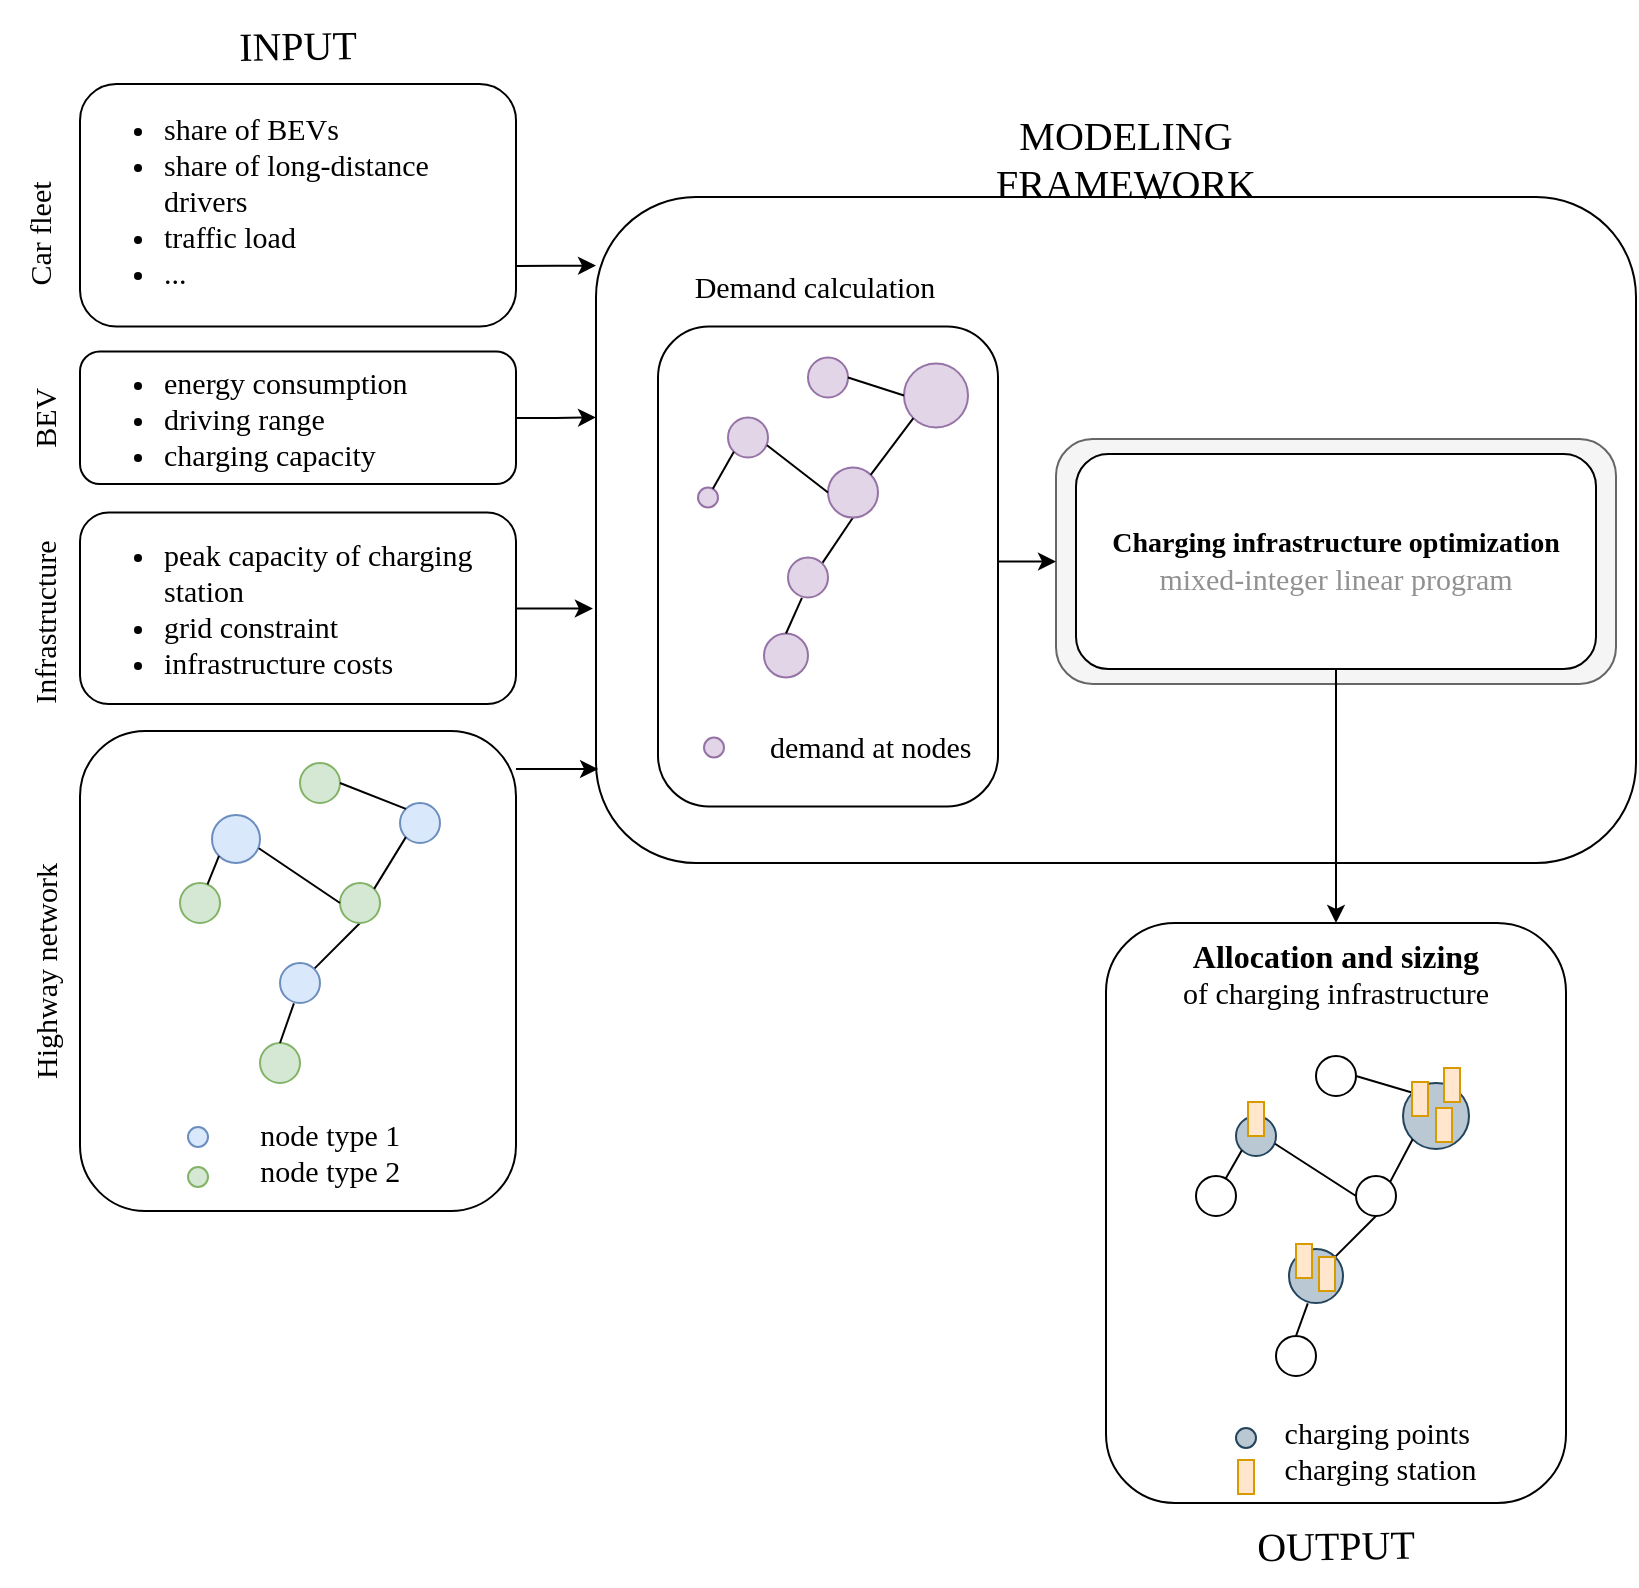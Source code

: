 <mxfile version="16.5.3" type="device"><diagram id="sQ2dr98Qm-r1vuddzboo" name="Page-1"><mxGraphModel dx="4063" dy="2454" grid="1" gridSize="10" guides="1" tooltips="1" connect="1" arrows="1" fold="1" page="1" pageScale="2" pageWidth="827" pageHeight="1169" math="0" shadow="0"><root><mxCell id="0"/><mxCell id="1" parent="0"/><mxCell id="WMmFLRpyxT3N2E_b4kke-32" value="" style="rounded=1;whiteSpace=wrap;html=1;shadow=0;glass=0;sketch=0;fontFamily=Tahoma;fontSize=13;verticalAlign=top;" parent="1" vertex="1"><mxGeometry x="380" y="136.5" width="520" height="333" as="geometry"/></mxCell><mxCell id="WMmFLRpyxT3N2E_b4kke-63" value="" style="rounded=1;whiteSpace=wrap;html=1;shadow=0;glass=0;sketch=0;fontFamily=Tahoma;fontSize=12;fillColor=#f5f5f5;fontColor=#333333;strokeColor=#666666;" parent="1" vertex="1"><mxGeometry x="610" y="257.5" width="280" height="122.5" as="geometry"/></mxCell><mxCell id="WMmFLRpyxT3N2E_b4kke-97" style="edgeStyle=orthogonalEdgeStyle;rounded=0;orthogonalLoop=1;jettySize=auto;html=1;entryX=0;entryY=0.331;entryDx=0;entryDy=0;entryPerimeter=0;fontFamily=Tahoma;fontSize=20;fontColor=#919191;" parent="1" source="WMmFLRpyxT3N2E_b4kke-2" target="WMmFLRpyxT3N2E_b4kke-32" edge="1"><mxGeometry relative="1" as="geometry"/></mxCell><mxCell id="WMmFLRpyxT3N2E_b4kke-2" value="&lt;ul style=&quot;font-size: 15px;&quot;&gt;&lt;li style=&quot;font-size: 15px;&quot;&gt;energy consumption &lt;/li&gt;&lt;li style=&quot;font-size: 15px;&quot;&gt;driving range&lt;/li&gt;&lt;li style=&quot;font-size: 15px;&quot;&gt;charging capacity&lt;br style=&quot;font-size: 15px;&quot;&gt;&lt;/li&gt;&lt;/ul&gt;" style="rounded=1;whiteSpace=wrap;html=1;align=left;verticalAlign=middle;fontFamily=Tahoma;fontSize=15;" parent="1" vertex="1"><mxGeometry x="122" y="213.75" width="218" height="66.25" as="geometry"/></mxCell><mxCell id="WMmFLRpyxT3N2E_b4kke-96" style="edgeStyle=orthogonalEdgeStyle;rounded=0;orthogonalLoop=1;jettySize=auto;html=1;exitX=1;exitY=0.75;exitDx=0;exitDy=0;entryX=0;entryY=0.103;entryDx=0;entryDy=0;entryPerimeter=0;fontFamily=Tahoma;fontSize=20;fontColor=#919191;" parent="1" source="WMmFLRpyxT3N2E_b4kke-1" target="WMmFLRpyxT3N2E_b4kke-32" edge="1"><mxGeometry relative="1" as="geometry"/></mxCell><mxCell id="WMmFLRpyxT3N2E_b4kke-1" value="&lt;br style=&quot;font-size: 15px;&quot;&gt;&lt;ul style=&quot;font-size: 15px;&quot;&gt;&lt;li style=&quot;font-size: 15px;&quot;&gt;share of BEVs &lt;br style=&quot;font-size: 15px;&quot;&gt;&lt;/li&gt;&lt;li style=&quot;font-size: 15px;&quot;&gt;share of long-distance drivers&lt;/li&gt;&lt;li style=&quot;font-size: 15px;&quot;&gt;traffic load&lt;br style=&quot;font-size: 15px;&quot;&gt;&lt;/li&gt;&lt;li style=&quot;font-size: 15px;&quot;&gt;...&lt;br style=&quot;font-size: 15px;&quot;&gt;&lt;/li&gt;&lt;/ul&gt;" style="rounded=1;whiteSpace=wrap;html=1;align=left;verticalAlign=bottom;fontFamily=Tahoma;fontSize=15;" parent="1" vertex="1"><mxGeometry x="122" y="80" width="218" height="121.25" as="geometry"/></mxCell><mxCell id="WMmFLRpyxT3N2E_b4kke-98" style="edgeStyle=orthogonalEdgeStyle;rounded=0;orthogonalLoop=1;jettySize=auto;html=1;entryX=-0.003;entryY=0.618;entryDx=0;entryDy=0;entryPerimeter=0;fontFamily=Tahoma;fontSize=20;fontColor=#919191;" parent="1" source="WMmFLRpyxT3N2E_b4kke-3" target="WMmFLRpyxT3N2E_b4kke-32" edge="1"><mxGeometry relative="1" as="geometry"/></mxCell><mxCell id="WMmFLRpyxT3N2E_b4kke-3" value="&lt;ul style=&quot;font-size: 15px;&quot;&gt;&lt;li style=&quot;font-size: 15px;&quot;&gt;peak capacity of charging station &lt;br style=&quot;font-size: 15px;&quot;&gt;&lt;/li&gt;&lt;li style=&quot;font-size: 15px;&quot;&gt;grid constraint&lt;br style=&quot;font-size: 15px;&quot;&gt;&lt;/li&gt;&lt;li style=&quot;font-size: 15px;&quot;&gt;infrastructure costs&lt;br style=&quot;font-size: 15px;&quot;&gt;&lt;/li&gt;&lt;/ul&gt;" style="rounded=1;whiteSpace=wrap;html=1;align=left;verticalAlign=middle;fontFamily=Tahoma;fontSize=15;" parent="1" vertex="1"><mxGeometry x="122" y="294.25" width="218" height="95.75" as="geometry"/></mxCell><mxCell id="WMmFLRpyxT3N2E_b4kke-99" style="edgeStyle=orthogonalEdgeStyle;rounded=0;orthogonalLoop=1;jettySize=auto;html=1;entryX=0.002;entryY=0.859;entryDx=0;entryDy=0;entryPerimeter=0;fontFamily=Tahoma;fontSize=20;fontColor=#919191;" parent="1" source="WMmFLRpyxT3N2E_b4kke-4" target="WMmFLRpyxT3N2E_b4kke-32" edge="1"><mxGeometry relative="1" as="geometry"><Array as="points"><mxPoint x="360" y="423"/></Array></mxGeometry></mxCell><mxCell id="WMmFLRpyxT3N2E_b4kke-4" value="&lt;div style=&quot;font-size: 15px&quot; align=&quot;right&quot;&gt;&lt;font style=&quot;font-size: 15px&quot;&gt;&lt;br&gt;&lt;/font&gt;&lt;/div&gt;&lt;div style=&quot;font-size: 15px&quot; align=&quot;right&quot;&gt;&lt;font style=&quot;font-size: 15px&quot;&gt;&lt;br&gt;&lt;/font&gt;&lt;/div&gt;&lt;div style=&quot;font-size: 15px&quot; align=&quot;right&quot;&gt;&lt;font style=&quot;font-size: 15px&quot;&gt;&lt;br&gt;&lt;/font&gt;&lt;/div&gt;&lt;div style=&quot;font-size: 15px&quot; align=&quot;right&quot;&gt;&lt;font style=&quot;font-size: 15px&quot;&gt;&lt;br&gt;&lt;/font&gt;&lt;/div&gt;&lt;div style=&quot;font-size: 15px&quot; align=&quot;right&quot;&gt;&lt;font style=&quot;font-size: 15px&quot;&gt;&lt;br&gt;&lt;/font&gt;&lt;/div&gt;&lt;div style=&quot;font-size: 15px&quot; align=&quot;right&quot;&gt;&lt;font style=&quot;font-size: 15px&quot;&gt;&lt;br&gt;&lt;/font&gt;&lt;/div&gt;&lt;div style=&quot;font-size: 15px&quot; align=&quot;right&quot;&gt;&lt;font style=&quot;font-size: 15px&quot;&gt;&lt;br&gt;&lt;/font&gt;&lt;/div&gt;&lt;div style=&quot;font-size: 15px&quot; align=&quot;right&quot;&gt;&lt;font style=&quot;font-size: 15px&quot;&gt;&lt;br&gt;&lt;/font&gt;&lt;/div&gt;&lt;div style=&quot;font-size: 15px&quot; align=&quot;right&quot;&gt;&lt;font style=&quot;font-size: 15px&quot;&gt;&lt;br&gt;&lt;/font&gt;&lt;/div&gt;&lt;div style=&quot;font-size: 15px&quot; align=&quot;right&quot;&gt;&lt;font style=&quot;font-size: 15px&quot;&gt;&lt;br&gt;&lt;/font&gt;&lt;/div&gt;&lt;div style=&quot;font-size: 15px&quot;&gt;&lt;font style=&quot;font-size: 15px&quot;&gt;&lt;br&gt;&lt;/font&gt;&lt;/div&gt;&lt;div style=&quot;font-size: 15px&quot; align=&quot;left&quot;&gt;&lt;font style=&quot;font-size: 15px&quot; face=&quot;Tahoma&quot;&gt;node type 1 &amp;nbsp; &amp;nbsp; &amp;nbsp; &amp;nbsp; &amp;nbsp;&amp;nbsp;&amp;nbsp; &lt;br&gt;&lt;/font&gt;&lt;/div&gt;&lt;div style=&quot;font-size: 15px&quot; align=&quot;left&quot;&gt;&lt;font style=&quot;font-size: 15px&quot; face=&quot;Tahoma&quot;&gt;node type 2&amp;nbsp;&lt;/font&gt;&lt;font style=&quot;font-size: 15px&quot; face=&quot;Tahoma&quot;&gt; &lt;/font&gt;&lt;font style=&quot;font-size: 15px&quot; face=&quot;Tahoma&quot;&gt;&amp;nbsp; &amp;nbsp; &lt;/font&gt;&lt;font style=&quot;font-size: 15px&quot;&gt;&amp;nbsp; &amp;nbsp;&amp;nbsp; &amp;nbsp;&amp;nbsp;&amp;nbsp; &lt;br&gt;&lt;/font&gt;&lt;/div&gt;&lt;div style=&quot;font-size: 15px&quot; align=&quot;right&quot;&gt;&lt;font style=&quot;font-size: 15px&quot;&gt;&lt;br&gt;&lt;/font&gt;&lt;/div&gt;" style="rounded=1;whiteSpace=wrap;html=1;align=right;verticalAlign=middle;" parent="1" vertex="1"><mxGeometry x="122" y="403.5" width="218" height="240" as="geometry"/></mxCell><mxCell id="WMmFLRpyxT3N2E_b4kke-5" value="" style="ellipse;whiteSpace=wrap;html=1;aspect=fixed;fontFamily=Garamond;fontSize=14;fillColor=#d5e8d4;strokeColor=#82b366;" parent="1" vertex="1"><mxGeometry x="212" y="559.5" width="20" height="20" as="geometry"/></mxCell><mxCell id="WMmFLRpyxT3N2E_b4kke-6" value="" style="endArrow=none;html=1;rounded=0;fontFamily=Garamond;fontSize=14;entryX=0.5;entryY=1;entryDx=0;entryDy=0;exitX=1;exitY=0;exitDx=0;exitDy=0;" parent="1" source="WMmFLRpyxT3N2E_b4kke-21" target="WMmFLRpyxT3N2E_b4kke-8" edge="1"><mxGeometry width="50" height="50" relative="1" as="geometry"><mxPoint x="242" y="519.5" as="sourcePoint"/><mxPoint x="252" y="499.5" as="targetPoint"/></mxGeometry></mxCell><mxCell id="WMmFLRpyxT3N2E_b4kke-8" value="" style="ellipse;whiteSpace=wrap;html=1;aspect=fixed;fontFamily=Garamond;fontSize=14;fillColor=#d5e8d4;strokeColor=#82b366;" parent="1" vertex="1"><mxGeometry x="252" y="479.5" width="20" height="20" as="geometry"/></mxCell><mxCell id="WMmFLRpyxT3N2E_b4kke-9" value="" style="ellipse;whiteSpace=wrap;html=1;aspect=fixed;fontFamily=Garamond;fontSize=14;fillColor=#d5e8d4;strokeColor=#82b366;" parent="1" vertex="1"><mxGeometry x="172" y="479.5" width="20" height="20" as="geometry"/></mxCell><mxCell id="WMmFLRpyxT3N2E_b4kke-10" value="" style="ellipse;whiteSpace=wrap;html=1;aspect=fixed;fontFamily=Garamond;fontSize=14;fillColor=#dae8fc;strokeColor=#6c8ebf;" parent="1" vertex="1"><mxGeometry x="282" y="439.5" width="20" height="20" as="geometry"/></mxCell><mxCell id="WMmFLRpyxT3N2E_b4kke-11" value="" style="ellipse;whiteSpace=wrap;html=1;aspect=fixed;fontFamily=Garamond;fontSize=14;fillColor=#d5e8d4;strokeColor=#82b366;" parent="1" vertex="1"><mxGeometry x="232" y="419.5" width="20" height="20" as="geometry"/></mxCell><mxCell id="WMmFLRpyxT3N2E_b4kke-12" value="" style="ellipse;whiteSpace=wrap;html=1;aspect=fixed;fontFamily=Garamond;fontSize=14;fillColor=#dae8fc;strokeColor=#6c8ebf;" parent="1" vertex="1"><mxGeometry x="188" y="445.5" width="24" height="24" as="geometry"/></mxCell><mxCell id="WMmFLRpyxT3N2E_b4kke-13" value="" style="endArrow=none;html=1;rounded=0;fontFamily=Garamond;fontSize=14;entryX=0;entryY=1;entryDx=0;entryDy=0;" parent="1" source="WMmFLRpyxT3N2E_b4kke-9" target="WMmFLRpyxT3N2E_b4kke-12" edge="1"><mxGeometry width="50" height="50" relative="1" as="geometry"><mxPoint x="152" y="494.5" as="sourcePoint"/><mxPoint x="174" y="475.5" as="targetPoint"/></mxGeometry></mxCell><mxCell id="WMmFLRpyxT3N2E_b4kke-15" value="" style="endArrow=none;html=1;rounded=0;fontFamily=Garamond;fontSize=14;entryX=0;entryY=0.5;entryDx=0;entryDy=0;exitX=0.975;exitY=0.693;exitDx=0;exitDy=0;exitPerimeter=0;" parent="1" source="WMmFLRpyxT3N2E_b4kke-12" target="WMmFLRpyxT3N2E_b4kke-8" edge="1"><mxGeometry width="50" height="50" relative="1" as="geometry"><mxPoint x="182" y="469.5" as="sourcePoint"/><mxPoint x="232" y="419.5" as="targetPoint"/></mxGeometry></mxCell><mxCell id="WMmFLRpyxT3N2E_b4kke-17" value="" style="endArrow=none;html=1;rounded=0;fontFamily=Garamond;fontSize=14;exitX=1;exitY=0;exitDx=0;exitDy=0;entryX=0;entryY=1;entryDx=0;entryDy=0;" parent="1" source="WMmFLRpyxT3N2E_b4kke-8" target="WMmFLRpyxT3N2E_b4kke-10" edge="1"><mxGeometry width="50" height="50" relative="1" as="geometry"><mxPoint x="227" y="469.5" as="sourcePoint"/><mxPoint x="277" y="419.5" as="targetPoint"/></mxGeometry></mxCell><mxCell id="WMmFLRpyxT3N2E_b4kke-18" value="" style="endArrow=none;html=1;rounded=0;fontFamily=Garamond;fontSize=14;entryX=1;entryY=0.5;entryDx=0;entryDy=0;exitX=0;exitY=0;exitDx=0;exitDy=0;" parent="1" source="WMmFLRpyxT3N2E_b4kke-10" target="WMmFLRpyxT3N2E_b4kke-11" edge="1"><mxGeometry width="50" height="50" relative="1" as="geometry"><mxPoint x="172" y="469.5" as="sourcePoint"/><mxPoint x="222" y="419.5" as="targetPoint"/></mxGeometry></mxCell><mxCell id="WMmFLRpyxT3N2E_b4kke-21" value="" style="ellipse;whiteSpace=wrap;html=1;aspect=fixed;fontFamily=Garamond;fontSize=14;fillColor=#dae8fc;strokeColor=#6c8ebf;" parent="1" vertex="1"><mxGeometry x="222" y="519.5" width="20" height="20" as="geometry"/></mxCell><mxCell id="WMmFLRpyxT3N2E_b4kke-22" value="" style="endArrow=none;html=1;rounded=0;fontFamily=Garamond;fontSize=14;entryX=0.348;entryY=1.008;entryDx=0;entryDy=0;entryPerimeter=0;exitX=0.5;exitY=0;exitDx=0;exitDy=0;" parent="1" source="WMmFLRpyxT3N2E_b4kke-5" target="WMmFLRpyxT3N2E_b4kke-21" edge="1"><mxGeometry width="50" height="50" relative="1" as="geometry"><mxPoint x="242" y="519.5" as="sourcePoint"/><mxPoint x="292" y="469.5" as="targetPoint"/></mxGeometry></mxCell><mxCell id="WMmFLRpyxT3N2E_b4kke-24" value="" style="ellipse;whiteSpace=wrap;html=1;aspect=fixed;fontFamily=Garamond;fontSize=14;fillColor=#dae8fc;strokeColor=#6c8ebf;" parent="1" vertex="1"><mxGeometry x="176" y="601.5" width="10" height="10" as="geometry"/></mxCell><mxCell id="WMmFLRpyxT3N2E_b4kke-25" value="" style="ellipse;whiteSpace=wrap;html=1;aspect=fixed;fontFamily=Garamond;fontSize=14;fillColor=#d5e8d4;strokeColor=#82b366;" parent="1" vertex="1"><mxGeometry x="176" y="621.5" width="10" height="10" as="geometry"/></mxCell><mxCell id="WMmFLRpyxT3N2E_b4kke-26" value="&lt;font style=&quot;font-size: 15px&quot;&gt;Car fleet&lt;/font&gt;" style="rounded=1;whiteSpace=wrap;html=1;fontFamily=Tahoma;fontSize=14;strokeColor=none;rotation=-90;fillColor=none;" parent="1" vertex="1"><mxGeometry x="42" y="134.75" width="120" height="40" as="geometry"/></mxCell><mxCell id="WMmFLRpyxT3N2E_b4kke-27" value="&lt;font style=&quot;font-size: 15px&quot;&gt;BEV&lt;/font&gt;" style="rounded=1;whiteSpace=wrap;html=1;fontFamily=Tahoma;fontSize=13;strokeColor=none;rotation=-90;fillColor=none;" parent="1" vertex="1"><mxGeometry x="44" y="226.88" width="120" height="40" as="geometry"/></mxCell><mxCell id="WMmFLRpyxT3N2E_b4kke-28" value="&lt;font style=&quot;font-size: 15px&quot;&gt;Infrastructure&lt;/font&gt;" style="rounded=1;whiteSpace=wrap;html=1;fontFamily=Tahoma;fontSize=13;strokeColor=none;rotation=-90;fillColor=none;" parent="1" vertex="1"><mxGeometry x="44" y="329" width="120" height="40" as="geometry"/></mxCell><mxCell id="WMmFLRpyxT3N2E_b4kke-29" value="&lt;font style=&quot;font-size: 15px&quot;&gt;Highway network&lt;/font&gt;" style="rounded=1;whiteSpace=wrap;html=1;fontFamily=Tahoma;fontSize=13;strokeColor=none;rotation=-90;fillColor=none;" parent="1" vertex="1"><mxGeometry x="44" y="503.5" width="120" height="40" as="geometry"/></mxCell><mxCell id="WMmFLRpyxT3N2E_b4kke-82" style="edgeStyle=orthogonalEdgeStyle;rounded=0;orthogonalLoop=1;jettySize=auto;html=1;entryX=0;entryY=0.5;entryDx=0;entryDy=0;fontFamily=Tahoma;fontSize=20;fontColor=#919191;" parent="1" source="WMmFLRpyxT3N2E_b4kke-42" target="WMmFLRpyxT3N2E_b4kke-63" edge="1"><mxGeometry relative="1" as="geometry"><Array as="points"><mxPoint x="601" y="319.25"/></Array></mxGeometry></mxCell><mxCell id="WMmFLRpyxT3N2E_b4kke-42" value="&lt;div style=&quot;font-size: 15px&quot; align=&quot;right&quot;&gt;&lt;font style=&quot;font-size: 15px&quot;&gt;&lt;br&gt;&lt;/font&gt;&lt;/div&gt;&lt;div style=&quot;font-size: 15px&quot; align=&quot;right&quot;&gt;&lt;font style=&quot;font-size: 15px&quot;&gt;&lt;br&gt;&lt;/font&gt;&lt;/div&gt;&lt;div style=&quot;font-size: 15px&quot; align=&quot;right&quot;&gt;&lt;font style=&quot;font-size: 15px&quot;&gt;&lt;br&gt;&lt;/font&gt;&lt;/div&gt;&lt;div style=&quot;font-size: 15px&quot; align=&quot;right&quot;&gt;&lt;font style=&quot;font-size: 15px&quot;&gt;&lt;br&gt;&lt;/font&gt;&lt;/div&gt;&lt;div style=&quot;font-size: 15px&quot; align=&quot;right&quot;&gt;&lt;font style=&quot;font-size: 15px&quot;&gt;&lt;br&gt;&lt;/font&gt;&lt;/div&gt;&lt;div style=&quot;font-size: 15px&quot; align=&quot;right&quot;&gt;&lt;font style=&quot;font-size: 15px&quot;&gt;&lt;br&gt;&lt;/font&gt;&lt;/div&gt;&lt;div style=&quot;font-size: 15px&quot; align=&quot;right&quot;&gt;&lt;font style=&quot;font-size: 15px&quot;&gt;&lt;br&gt;&lt;/font&gt;&lt;/div&gt;&lt;div style=&quot;font-size: 15px&quot; align=&quot;right&quot;&gt;&lt;font style=&quot;font-size: 15px&quot;&gt;&lt;br&gt;&lt;/font&gt;&lt;/div&gt;&lt;div style=&quot;font-size: 15px&quot; align=&quot;right&quot;&gt;&lt;font style=&quot;font-size: 15px&quot;&gt;&lt;br&gt;&lt;/font&gt;&lt;/div&gt;&lt;div style=&quot;font-size: 15px&quot; align=&quot;right&quot;&gt;&lt;font style=&quot;font-size: 15px&quot;&gt;&lt;br&gt;&lt;/font&gt;&lt;/div&gt;&lt;div style=&quot;font-size: 15px&quot; align=&quot;right&quot;&gt;&lt;font style=&quot;font-size: 15px&quot;&gt;&lt;br&gt;&lt;/font&gt;&lt;/div&gt;&lt;div style=&quot;font-size: 15px&quot; align=&quot;right&quot;&gt;&lt;font style=&quot;font-size: 15px&quot;&gt;&lt;br&gt;&lt;/font&gt;&lt;/div&gt;&lt;div style=&quot;font-size: 15px&quot; align=&quot;right&quot;&gt;&lt;font style=&quot;font-size: 15px&quot; face=&quot;Tahoma&quot;&gt;&amp;nbsp; demand at nodes&amp;nbsp; &amp;nbsp; &lt;br&gt;&lt;/font&gt;&lt;/div&gt;&lt;div style=&quot;font-size: 15px&quot; align=&quot;right&quot;&gt;&lt;font style=&quot;font-size: 15px&quot; face=&quot;Tahoma&quot;&gt;&amp;nbsp;&lt;/font&gt;&lt;font style=&quot;font-size: 15px&quot;&gt;&amp;nbsp; &lt;br&gt;&lt;/font&gt;&lt;/div&gt;&lt;div style=&quot;font-size: 15px&quot; align=&quot;right&quot;&gt;&lt;font style=&quot;font-size: 15px&quot;&gt;&lt;br&gt;&lt;/font&gt;&lt;/div&gt;" style="rounded=1;whiteSpace=wrap;html=1;align=right;verticalAlign=middle;" parent="1" vertex="1"><mxGeometry x="411" y="201.25" width="170" height="240" as="geometry"/></mxCell><mxCell id="WMmFLRpyxT3N2E_b4kke-43" value="" style="ellipse;whiteSpace=wrap;html=1;aspect=fixed;fontFamily=Garamond;fontSize=14;fillColor=#e1d5e7;strokeColor=#9673a6;" parent="1" vertex="1"><mxGeometry x="464" y="354.75" width="22" height="22" as="geometry"/></mxCell><mxCell id="WMmFLRpyxT3N2E_b4kke-44" value="" style="endArrow=none;html=1;rounded=0;fontFamily=Garamond;fontSize=14;entryX=0.5;entryY=1;entryDx=0;entryDy=0;exitX=1;exitY=0;exitDx=0;exitDy=0;" parent="1" source="WMmFLRpyxT3N2E_b4kke-54" target="WMmFLRpyxT3N2E_b4kke-45" edge="1"><mxGeometry width="50" height="50" relative="1" as="geometry"><mxPoint x="496" y="316.75" as="sourcePoint"/><mxPoint x="506" y="296.75" as="targetPoint"/></mxGeometry></mxCell><mxCell id="WMmFLRpyxT3N2E_b4kke-45" value="" style="ellipse;whiteSpace=wrap;html=1;aspect=fixed;fontFamily=Garamond;fontSize=14;fillColor=#e1d5e7;strokeColor=#9673a6;" parent="1" vertex="1"><mxGeometry x="496" y="271.75" width="25" height="25" as="geometry"/></mxCell><mxCell id="WMmFLRpyxT3N2E_b4kke-46" value="" style="ellipse;whiteSpace=wrap;html=1;aspect=fixed;fontFamily=Garamond;fontSize=14;fillColor=#e1d5e7;strokeColor=#9673a6;" parent="1" vertex="1"><mxGeometry x="431" y="281.75" width="10" height="10" as="geometry"/></mxCell><mxCell id="WMmFLRpyxT3N2E_b4kke-47" value="" style="ellipse;whiteSpace=wrap;html=1;aspect=fixed;fontFamily=Garamond;fontSize=14;fillColor=#e1d5e7;strokeColor=#9673a6;" parent="1" vertex="1"><mxGeometry x="534" y="219.75" width="32" height="32" as="geometry"/></mxCell><mxCell id="WMmFLRpyxT3N2E_b4kke-48" value="" style="ellipse;whiteSpace=wrap;html=1;aspect=fixed;fontFamily=Garamond;fontSize=14;fillColor=#e1d5e7;strokeColor=#9673a6;" parent="1" vertex="1"><mxGeometry x="486" y="216.75" width="20" height="20" as="geometry"/></mxCell><mxCell id="WMmFLRpyxT3N2E_b4kke-49" value="" style="ellipse;whiteSpace=wrap;html=1;aspect=fixed;fontFamily=Garamond;fontSize=14;fillColor=#e1d5e7;strokeColor=#9673a6;" parent="1" vertex="1"><mxGeometry x="446" y="246.75" width="20" height="20" as="geometry"/></mxCell><mxCell id="WMmFLRpyxT3N2E_b4kke-50" value="" style="endArrow=none;html=1;rounded=0;fontFamily=Garamond;fontSize=14;entryX=0;entryY=1;entryDx=0;entryDy=0;" parent="1" source="WMmFLRpyxT3N2E_b4kke-46" target="WMmFLRpyxT3N2E_b4kke-49" edge="1"><mxGeometry width="50" height="50" relative="1" as="geometry"><mxPoint x="406" y="291.75" as="sourcePoint"/><mxPoint x="428" y="272.75" as="targetPoint"/></mxGeometry></mxCell><mxCell id="WMmFLRpyxT3N2E_b4kke-51" value="" style="endArrow=none;html=1;rounded=0;fontFamily=Garamond;fontSize=14;entryX=0;entryY=0.5;entryDx=0;entryDy=0;exitX=0.975;exitY=0.693;exitDx=0;exitDy=0;exitPerimeter=0;" parent="1" source="WMmFLRpyxT3N2E_b4kke-49" target="WMmFLRpyxT3N2E_b4kke-45" edge="1"><mxGeometry width="50" height="50" relative="1" as="geometry"><mxPoint x="436" y="266.75" as="sourcePoint"/><mxPoint x="486" y="216.75" as="targetPoint"/></mxGeometry></mxCell><mxCell id="WMmFLRpyxT3N2E_b4kke-52" value="" style="endArrow=none;html=1;rounded=0;fontFamily=Garamond;fontSize=14;exitX=1;exitY=0;exitDx=0;exitDy=0;entryX=0;entryY=1;entryDx=0;entryDy=0;" parent="1" source="WMmFLRpyxT3N2E_b4kke-45" target="WMmFLRpyxT3N2E_b4kke-47" edge="1"><mxGeometry width="50" height="50" relative="1" as="geometry"><mxPoint x="481" y="266.75" as="sourcePoint"/><mxPoint x="531" y="216.75" as="targetPoint"/></mxGeometry></mxCell><mxCell id="WMmFLRpyxT3N2E_b4kke-53" value="" style="endArrow=none;html=1;rounded=0;fontFamily=Garamond;fontSize=14;entryX=1;entryY=0.5;entryDx=0;entryDy=0;exitX=0;exitY=0.5;exitDx=0;exitDy=0;" parent="1" source="WMmFLRpyxT3N2E_b4kke-47" target="WMmFLRpyxT3N2E_b4kke-48" edge="1"><mxGeometry width="50" height="50" relative="1" as="geometry"><mxPoint x="426" y="266.75" as="sourcePoint"/><mxPoint x="476" y="216.75" as="targetPoint"/></mxGeometry></mxCell><mxCell id="WMmFLRpyxT3N2E_b4kke-54" value="" style="ellipse;whiteSpace=wrap;html=1;aspect=fixed;fontFamily=Garamond;fontSize=14;fillColor=#e1d5e7;strokeColor=#9673a6;" parent="1" vertex="1"><mxGeometry x="476" y="316.75" width="20" height="20" as="geometry"/></mxCell><mxCell id="WMmFLRpyxT3N2E_b4kke-55" value="" style="endArrow=none;html=1;rounded=0;fontFamily=Garamond;fontSize=14;entryX=0.348;entryY=1.008;entryDx=0;entryDy=0;entryPerimeter=0;exitX=0.5;exitY=0;exitDx=0;exitDy=0;" parent="1" source="WMmFLRpyxT3N2E_b4kke-43" target="WMmFLRpyxT3N2E_b4kke-54" edge="1"><mxGeometry width="50" height="50" relative="1" as="geometry"><mxPoint x="496" y="316.75" as="sourcePoint"/><mxPoint x="546" y="266.75" as="targetPoint"/></mxGeometry></mxCell><mxCell id="WMmFLRpyxT3N2E_b4kke-57" value="" style="ellipse;whiteSpace=wrap;html=1;aspect=fixed;fontFamily=Garamond;fontSize=14;fillColor=#e1d5e7;strokeColor=#9673a6;" parent="1" vertex="1"><mxGeometry x="434" y="406.75" width="10" height="10" as="geometry"/></mxCell><mxCell id="WMmFLRpyxT3N2E_b4kke-59" value="&lt;div&gt;&lt;font style=&quot;font-size: 15px&quot;&gt;Demand calculation &lt;br&gt;&lt;/font&gt;&lt;/div&gt;" style="rounded=1;whiteSpace=wrap;html=1;fontFamily=Tahoma;fontSize=13;strokeColor=none;rotation=0;fillColor=none;" parent="1" vertex="1"><mxGeometry x="409" y="161.25" width="161" height="40" as="geometry"/></mxCell><mxCell id="2q74g1emSMA-bLlU3i3l-10" style="edgeStyle=orthogonalEdgeStyle;rounded=0;orthogonalLoop=1;jettySize=auto;html=1;entryX=0.5;entryY=0;entryDx=0;entryDy=0;fontSize=15;" edge="1" parent="1" source="WMmFLRpyxT3N2E_b4kke-60" target="WMmFLRpyxT3N2E_b4kke-64"><mxGeometry relative="1" as="geometry"/></mxCell><mxCell id="WMmFLRpyxT3N2E_b4kke-60" value="&lt;div style=&quot;font-size: 14px&quot;&gt;&lt;font face=&quot;Tahoma&quot;&gt;&lt;b&gt;Charging infrastructure optimization&lt;/b&gt;&lt;br&gt;&lt;/font&gt;&lt;/div&gt;&lt;div style=&quot;font-size: 15px&quot;&gt;&lt;font style=&quot;font-size: 15px&quot; face=&quot;Tahoma&quot; color=&quot;#919191&quot;&gt;mixed-integer linear program&lt;/font&gt;&lt;/div&gt;" style="rounded=1;whiteSpace=wrap;html=1;shadow=0;glass=0;sketch=0;fontFamily=Tahoma;fontSize=12;" parent="1" vertex="1"><mxGeometry x="620" y="265" width="260" height="107.5" as="geometry"/></mxCell><mxCell id="WMmFLRpyxT3N2E_b4kke-61" value="&lt;font style=&quot;font-size: 20px&quot;&gt;INPUT&lt;/font&gt;" style="rounded=1;whiteSpace=wrap;html=1;fontFamily=Tahoma;fontSize=13;strokeColor=none;rotation=-1;fillColor=none;" parent="1" vertex="1"><mxGeometry x="171" y="40" width="120" height="40" as="geometry"/></mxCell><mxCell id="WMmFLRpyxT3N2E_b4kke-64" value="&lt;div style=&quot;font-size: 16px&quot;&gt;&lt;font face=&quot;Tahoma&quot;&gt;&lt;b&gt;Allocation and sizing &lt;/b&gt;&lt;br&gt;&lt;/font&gt;&lt;/div&gt;&lt;div style=&quot;font-size: 15px&quot;&gt;&lt;font style=&quot;font-size: 15px&quot; face=&quot;Tahoma&quot;&gt;of charging infrastructure&lt;/font&gt; &lt;br&gt;&lt;/div&gt;&lt;div&gt;&lt;br&gt;&lt;/div&gt;&lt;div&gt;&lt;br&gt;&lt;/div&gt;&lt;div&gt;&lt;br&gt;&lt;/div&gt;&lt;div&gt;&lt;br&gt;&lt;/div&gt;&lt;div&gt;&lt;br&gt;&lt;/div&gt;&lt;div&gt;&lt;br&gt;&lt;/div&gt;&lt;div&gt;&lt;br&gt;&lt;/div&gt;&lt;div&gt;&lt;br&gt;&lt;/div&gt;&lt;div&gt;&lt;br&gt;&lt;/div&gt;&lt;div&gt;&lt;br&gt;&lt;/div&gt;&lt;div&gt;&lt;br&gt;&lt;/div&gt;&lt;div&gt;&lt;br&gt;&lt;/div&gt;&lt;div&gt;&lt;br&gt;&lt;/div&gt;&lt;div&gt;&lt;br&gt;&lt;/div&gt;&lt;div style=&quot;font-size: 15px&quot; align=&quot;justify&quot;&gt;&lt;font style=&quot;font-size: 15px&quot; face=&quot;Tahoma&quot;&gt;&lt;span style=&quot;white-space: pre&quot;&gt;&#9;&lt;/span&gt;&lt;span style=&quot;white-space: pre&quot;&gt;&#9;&lt;/span&gt;charging points&amp;nbsp; &amp;nbsp; &amp;nbsp; &lt;br&gt;&lt;/font&gt;&lt;/div&gt;&lt;div style=&quot;font-size: 15px&quot; align=&quot;justify&quot;&gt;&lt;font style=&quot;font-size: 15px&quot; face=&quot;Tahoma&quot;&gt;&lt;span style=&quot;white-space: pre&quot;&gt;&#9;&lt;/span&gt;&lt;span style=&quot;white-space: pre&quot;&gt;&#9;&lt;/span&gt;charging station&amp;nbsp;&lt;/font&gt; &lt;br&gt;&lt;/div&gt;&lt;div style=&quot;font-size: 15px&quot; align=&quot;justify&quot;&gt;&amp;nbsp;&amp;nbsp; &lt;br&gt;&lt;/div&gt;" style="rounded=1;whiteSpace=wrap;html=1;align=center;verticalAlign=top;" parent="1" vertex="1"><mxGeometry x="635" y="499.5" width="230" height="290" as="geometry"/></mxCell><mxCell id="WMmFLRpyxT3N2E_b4kke-65" value="" style="ellipse;whiteSpace=wrap;html=1;aspect=fixed;fontFamily=Garamond;fontSize=14;" parent="1" vertex="1"><mxGeometry x="720" y="706" width="20" height="20" as="geometry"/></mxCell><mxCell id="WMmFLRpyxT3N2E_b4kke-66" value="" style="endArrow=none;html=1;rounded=0;fontFamily=Garamond;fontSize=14;entryX=0.5;entryY=1;entryDx=0;entryDy=0;exitX=1;exitY=0;exitDx=0;exitDy=0;" parent="1" source="WMmFLRpyxT3N2E_b4kke-76" target="WMmFLRpyxT3N2E_b4kke-67" edge="1"><mxGeometry width="50" height="50" relative="1" as="geometry"><mxPoint x="750" y="666" as="sourcePoint"/><mxPoint x="760" y="646" as="targetPoint"/></mxGeometry></mxCell><mxCell id="WMmFLRpyxT3N2E_b4kke-67" value="" style="ellipse;whiteSpace=wrap;html=1;aspect=fixed;fontFamily=Garamond;fontSize=14;" parent="1" vertex="1"><mxGeometry x="760" y="626" width="20" height="20" as="geometry"/></mxCell><mxCell id="WMmFLRpyxT3N2E_b4kke-68" value="" style="ellipse;whiteSpace=wrap;html=1;aspect=fixed;fontFamily=Garamond;fontSize=14;" parent="1" vertex="1"><mxGeometry x="680" y="626" width="20" height="20" as="geometry"/></mxCell><mxCell id="WMmFLRpyxT3N2E_b4kke-69" value="" style="ellipse;whiteSpace=wrap;html=1;aspect=fixed;fontFamily=Garamond;fontSize=14;fillColor=#bac8d3;strokeColor=#23445d;" parent="1" vertex="1"><mxGeometry x="783.5" y="579.5" width="33" height="33" as="geometry"/></mxCell><mxCell id="WMmFLRpyxT3N2E_b4kke-70" value="" style="ellipse;whiteSpace=wrap;html=1;aspect=fixed;fontFamily=Garamond;fontSize=14;" parent="1" vertex="1"><mxGeometry x="740" y="566" width="20" height="20" as="geometry"/></mxCell><mxCell id="WMmFLRpyxT3N2E_b4kke-71" value="" style="ellipse;whiteSpace=wrap;html=1;aspect=fixed;fontFamily=Garamond;fontSize=14;fillColor=#bac8d3;strokeColor=#23445d;" parent="1" vertex="1"><mxGeometry x="700" y="596" width="20" height="20" as="geometry"/></mxCell><mxCell id="WMmFLRpyxT3N2E_b4kke-72" value="" style="endArrow=none;html=1;rounded=0;fontFamily=Garamond;fontSize=14;entryX=0;entryY=1;entryDx=0;entryDy=0;" parent="1" source="WMmFLRpyxT3N2E_b4kke-68" target="WMmFLRpyxT3N2E_b4kke-71" edge="1"><mxGeometry width="50" height="50" relative="1" as="geometry"><mxPoint x="660" y="641" as="sourcePoint"/><mxPoint x="682" y="622" as="targetPoint"/></mxGeometry></mxCell><mxCell id="WMmFLRpyxT3N2E_b4kke-73" value="" style="endArrow=none;html=1;rounded=0;fontFamily=Garamond;fontSize=14;entryX=0;entryY=0.5;entryDx=0;entryDy=0;exitX=0.975;exitY=0.693;exitDx=0;exitDy=0;exitPerimeter=0;" parent="1" source="WMmFLRpyxT3N2E_b4kke-71" target="WMmFLRpyxT3N2E_b4kke-67" edge="1"><mxGeometry width="50" height="50" relative="1" as="geometry"><mxPoint x="690" y="616" as="sourcePoint"/><mxPoint x="740" y="566" as="targetPoint"/></mxGeometry></mxCell><mxCell id="WMmFLRpyxT3N2E_b4kke-74" value="" style="endArrow=none;html=1;rounded=0;fontFamily=Garamond;fontSize=14;exitX=1;exitY=0;exitDx=0;exitDy=0;entryX=0;entryY=1;entryDx=0;entryDy=0;" parent="1" source="WMmFLRpyxT3N2E_b4kke-67" target="WMmFLRpyxT3N2E_b4kke-69" edge="1"><mxGeometry width="50" height="50" relative="1" as="geometry"><mxPoint x="735" y="616" as="sourcePoint"/><mxPoint x="785" y="566" as="targetPoint"/></mxGeometry></mxCell><mxCell id="WMmFLRpyxT3N2E_b4kke-75" value="" style="endArrow=none;html=1;rounded=0;fontFamily=Garamond;fontSize=14;entryX=1;entryY=0.5;entryDx=0;entryDy=0;exitX=0;exitY=0;exitDx=0;exitDy=0;" parent="1" source="WMmFLRpyxT3N2E_b4kke-69" target="WMmFLRpyxT3N2E_b4kke-70" edge="1"><mxGeometry width="50" height="50" relative="1" as="geometry"><mxPoint x="680" y="616" as="sourcePoint"/><mxPoint x="730" y="566" as="targetPoint"/></mxGeometry></mxCell><mxCell id="WMmFLRpyxT3N2E_b4kke-76" value="" style="ellipse;whiteSpace=wrap;html=1;aspect=fixed;fontFamily=Garamond;fontSize=14;fillColor=#bac8d3;strokeColor=#23445d;" parent="1" vertex="1"><mxGeometry x="726.5" y="662.5" width="27" height="27" as="geometry"/></mxCell><mxCell id="WMmFLRpyxT3N2E_b4kke-77" value="" style="endArrow=none;html=1;rounded=0;fontFamily=Garamond;fontSize=14;entryX=0.348;entryY=1.008;entryDx=0;entryDy=0;entryPerimeter=0;exitX=0.5;exitY=0;exitDx=0;exitDy=0;" parent="1" source="WMmFLRpyxT3N2E_b4kke-65" target="WMmFLRpyxT3N2E_b4kke-76" edge="1"><mxGeometry width="50" height="50" relative="1" as="geometry"><mxPoint x="750" y="666" as="sourcePoint"/><mxPoint x="800" y="616" as="targetPoint"/></mxGeometry></mxCell><mxCell id="WMmFLRpyxT3N2E_b4kke-78" value="" style="ellipse;whiteSpace=wrap;html=1;aspect=fixed;fontFamily=Garamond;fontSize=14;fillColor=#bac8d3;strokeColor=#23445d;" parent="1" vertex="1"><mxGeometry x="700" y="752" width="10" height="10" as="geometry"/></mxCell><mxCell id="WMmFLRpyxT3N2E_b4kke-81" value="&lt;font style=&quot;font-size: 20px&quot;&gt;OUTPUT&lt;/font&gt;" style="rounded=1;whiteSpace=wrap;html=1;fontFamily=Tahoma;fontSize=13;strokeColor=none;rotation=-1;fillColor=none;" parent="1" vertex="1"><mxGeometry x="690" y="789.5" width="120" height="40" as="geometry"/></mxCell><mxCell id="WMmFLRpyxT3N2E_b4kke-95" value="&lt;font style=&quot;font-size: 20px&quot;&gt;MODELING FRAMEWORK&lt;/font&gt;" style="rounded=1;whiteSpace=wrap;html=1;fontFamily=Tahoma;fontSize=13;strokeColor=none;rotation=0;fillColor=none;" parent="1" vertex="1"><mxGeometry x="530" y="96.5" width="230" height="40" as="geometry"/></mxCell><mxCell id="2q74g1emSMA-bLlU3i3l-2" value="" style="rounded=0;whiteSpace=wrap;html=1;fillColor=#ffe6cc;strokeColor=#d79b00;" vertex="1" parent="1"><mxGeometry x="788" y="579" width="8" height="17" as="geometry"/></mxCell><mxCell id="2q74g1emSMA-bLlU3i3l-3" value="" style="rounded=0;whiteSpace=wrap;html=1;fillColor=#ffe6cc;strokeColor=#d79b00;" vertex="1" parent="1"><mxGeometry x="804" y="572" width="8" height="17" as="geometry"/></mxCell><mxCell id="2q74g1emSMA-bLlU3i3l-4" value="" style="rounded=0;whiteSpace=wrap;html=1;fillColor=#ffe6cc;strokeColor=#d79b00;" vertex="1" parent="1"><mxGeometry x="706" y="589" width="8" height="17" as="geometry"/></mxCell><mxCell id="2q74g1emSMA-bLlU3i3l-5" value="" style="rounded=0;whiteSpace=wrap;html=1;fillColor=#ffe6cc;strokeColor=#d79b00;" vertex="1" parent="1"><mxGeometry x="730" y="660" width="8" height="17" as="geometry"/></mxCell><mxCell id="2q74g1emSMA-bLlU3i3l-6" value="" style="rounded=0;whiteSpace=wrap;html=1;fillColor=#ffe6cc;strokeColor=#d79b00;" vertex="1" parent="1"><mxGeometry x="800" y="592" width="8" height="17" as="geometry"/></mxCell><mxCell id="2q74g1emSMA-bLlU3i3l-7" value="" style="rounded=0;whiteSpace=wrap;html=1;fillColor=#ffe6cc;strokeColor=#d79b00;" vertex="1" parent="1"><mxGeometry x="741.5" y="666.5" width="8" height="17" as="geometry"/></mxCell><mxCell id="2q74g1emSMA-bLlU3i3l-8" value="" style="rounded=0;whiteSpace=wrap;html=1;fillColor=#ffe6cc;strokeColor=#d79b00;" vertex="1" parent="1"><mxGeometry x="701" y="768" width="8" height="17" as="geometry"/></mxCell></root></mxGraphModel></diagram></mxfile>